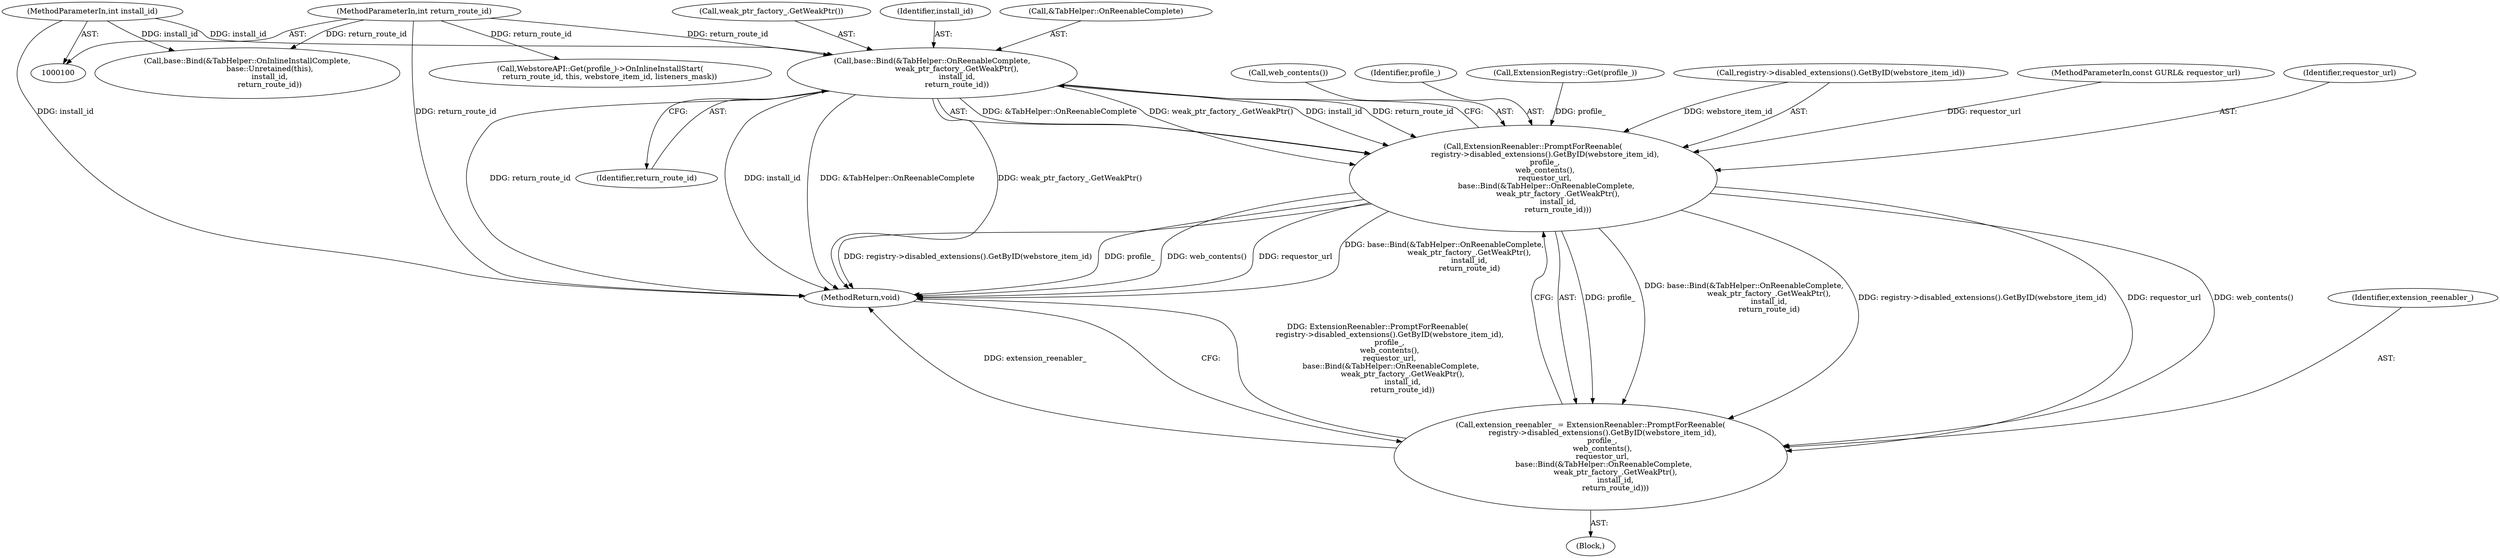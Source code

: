 digraph "0_Chrome_d30a8bd191f17b61938fc87890bffc80049b0774_1@del" {
"1000147" [label="(Call,base::Bind(&TabHelper::OnReenableComplete,\n                     weak_ptr_factory_.GetWeakPtr(),\n                     install_id,\n                     return_route_id))"];
"1000102" [label="(MethodParameterIn,int install_id)"];
"1000103" [label="(MethodParameterIn,int return_route_id)"];
"1000141" [label="(Call,ExtensionReenabler::PromptForReenable(\n          registry->disabled_extensions().GetByID(webstore_item_id),\n          profile_,\n          web_contents(),\n          requestor_url,\n           base::Bind(&TabHelper::OnReenableComplete,\n                     weak_ptr_factory_.GetWeakPtr(),\n                     install_id,\n                     return_route_id)))"];
"1000139" [label="(Call,extension_reenabler_ = ExtensionReenabler::PromptForReenable(\n          registry->disabled_extensions().GetByID(webstore_item_id),\n          profile_,\n          web_contents(),\n          requestor_url,\n           base::Bind(&TabHelper::OnReenableComplete,\n                     weak_ptr_factory_.GetWeakPtr(),\n                     install_id,\n                     return_route_id)))"];
"1000145" [label="(Call,web_contents())"];
"1000163" [label="(Call,base::Bind(&TabHelper::OnInlineInstallComplete,\n                   base::Unretained(this),\n                   install_id,\n                   return_route_id))"];
"1000172" [label="(MethodReturn,void)"];
"1000150" [label="(Call,weak_ptr_factory_.GetWeakPtr())"];
"1000144" [label="(Identifier,profile_)"];
"1000125" [label="(Call,ExtensionRegistry::Get(profile_))"];
"1000140" [label="(Identifier,extension_reenabler_)"];
"1000151" [label="(Identifier,install_id)"];
"1000147" [label="(Call,base::Bind(&TabHelper::OnReenableComplete,\n                     weak_ptr_factory_.GetWeakPtr(),\n                     install_id,\n                     return_route_id))"];
"1000137" [label="(Block,)"];
"1000102" [label="(MethodParameterIn,int install_id)"];
"1000141" [label="(Call,ExtensionReenabler::PromptForReenable(\n          registry->disabled_extensions().GetByID(webstore_item_id),\n          profile_,\n          web_contents(),\n          requestor_url,\n           base::Bind(&TabHelper::OnReenableComplete,\n                     weak_ptr_factory_.GetWeakPtr(),\n                     install_id,\n                     return_route_id)))"];
"1000103" [label="(MethodParameterIn,int return_route_id)"];
"1000142" [label="(Call,registry->disabled_extensions().GetByID(webstore_item_id))"];
"1000152" [label="(Identifier,return_route_id)"];
"1000105" [label="(MethodParameterIn,const GURL& requestor_url)"];
"1000139" [label="(Call,extension_reenabler_ = ExtensionReenabler::PromptForReenable(\n          registry->disabled_extensions().GetByID(webstore_item_id),\n          profile_,\n          web_contents(),\n          requestor_url,\n           base::Bind(&TabHelper::OnReenableComplete,\n                     weak_ptr_factory_.GetWeakPtr(),\n                     install_id,\n                     return_route_id)))"];
"1000148" [label="(Call,&TabHelper::OnReenableComplete)"];
"1000146" [label="(Identifier,requestor_url)"];
"1000155" [label="(Call,WebstoreAPI::Get(profile_)->OnInlineInstallStart(\n        return_route_id, this, webstore_item_id, listeners_mask))"];
"1000147" -> "1000141"  [label="AST: "];
"1000147" -> "1000152"  [label="CFG: "];
"1000148" -> "1000147"  [label="AST: "];
"1000150" -> "1000147"  [label="AST: "];
"1000151" -> "1000147"  [label="AST: "];
"1000152" -> "1000147"  [label="AST: "];
"1000141" -> "1000147"  [label="CFG: "];
"1000147" -> "1000172"  [label="DDG: install_id"];
"1000147" -> "1000172"  [label="DDG: &TabHelper::OnReenableComplete"];
"1000147" -> "1000172"  [label="DDG: weak_ptr_factory_.GetWeakPtr()"];
"1000147" -> "1000172"  [label="DDG: return_route_id"];
"1000147" -> "1000141"  [label="DDG: &TabHelper::OnReenableComplete"];
"1000147" -> "1000141"  [label="DDG: weak_ptr_factory_.GetWeakPtr()"];
"1000147" -> "1000141"  [label="DDG: install_id"];
"1000147" -> "1000141"  [label="DDG: return_route_id"];
"1000102" -> "1000147"  [label="DDG: install_id"];
"1000103" -> "1000147"  [label="DDG: return_route_id"];
"1000102" -> "1000100"  [label="AST: "];
"1000102" -> "1000172"  [label="DDG: install_id"];
"1000102" -> "1000163"  [label="DDG: install_id"];
"1000103" -> "1000100"  [label="AST: "];
"1000103" -> "1000172"  [label="DDG: return_route_id"];
"1000103" -> "1000155"  [label="DDG: return_route_id"];
"1000103" -> "1000163"  [label="DDG: return_route_id"];
"1000141" -> "1000139"  [label="AST: "];
"1000142" -> "1000141"  [label="AST: "];
"1000144" -> "1000141"  [label="AST: "];
"1000145" -> "1000141"  [label="AST: "];
"1000146" -> "1000141"  [label="AST: "];
"1000139" -> "1000141"  [label="CFG: "];
"1000141" -> "1000172"  [label="DDG: registry->disabled_extensions().GetByID(webstore_item_id)"];
"1000141" -> "1000172"  [label="DDG: profile_"];
"1000141" -> "1000172"  [label="DDG: web_contents()"];
"1000141" -> "1000172"  [label="DDG: requestor_url"];
"1000141" -> "1000172"  [label="DDG: base::Bind(&TabHelper::OnReenableComplete,\n                     weak_ptr_factory_.GetWeakPtr(),\n                     install_id,\n                     return_route_id)"];
"1000141" -> "1000139"  [label="DDG: profile_"];
"1000141" -> "1000139"  [label="DDG: base::Bind(&TabHelper::OnReenableComplete,\n                     weak_ptr_factory_.GetWeakPtr(),\n                     install_id,\n                     return_route_id)"];
"1000141" -> "1000139"  [label="DDG: registry->disabled_extensions().GetByID(webstore_item_id)"];
"1000141" -> "1000139"  [label="DDG: requestor_url"];
"1000141" -> "1000139"  [label="DDG: web_contents()"];
"1000142" -> "1000141"  [label="DDG: webstore_item_id"];
"1000125" -> "1000141"  [label="DDG: profile_"];
"1000105" -> "1000141"  [label="DDG: requestor_url"];
"1000139" -> "1000137"  [label="AST: "];
"1000140" -> "1000139"  [label="AST: "];
"1000172" -> "1000139"  [label="CFG: "];
"1000139" -> "1000172"  [label="DDG: ExtensionReenabler::PromptForReenable(\n          registry->disabled_extensions().GetByID(webstore_item_id),\n          profile_,\n          web_contents(),\n          requestor_url,\n           base::Bind(&TabHelper::OnReenableComplete,\n                     weak_ptr_factory_.GetWeakPtr(),\n                     install_id,\n                     return_route_id))"];
"1000139" -> "1000172"  [label="DDG: extension_reenabler_"];
}
